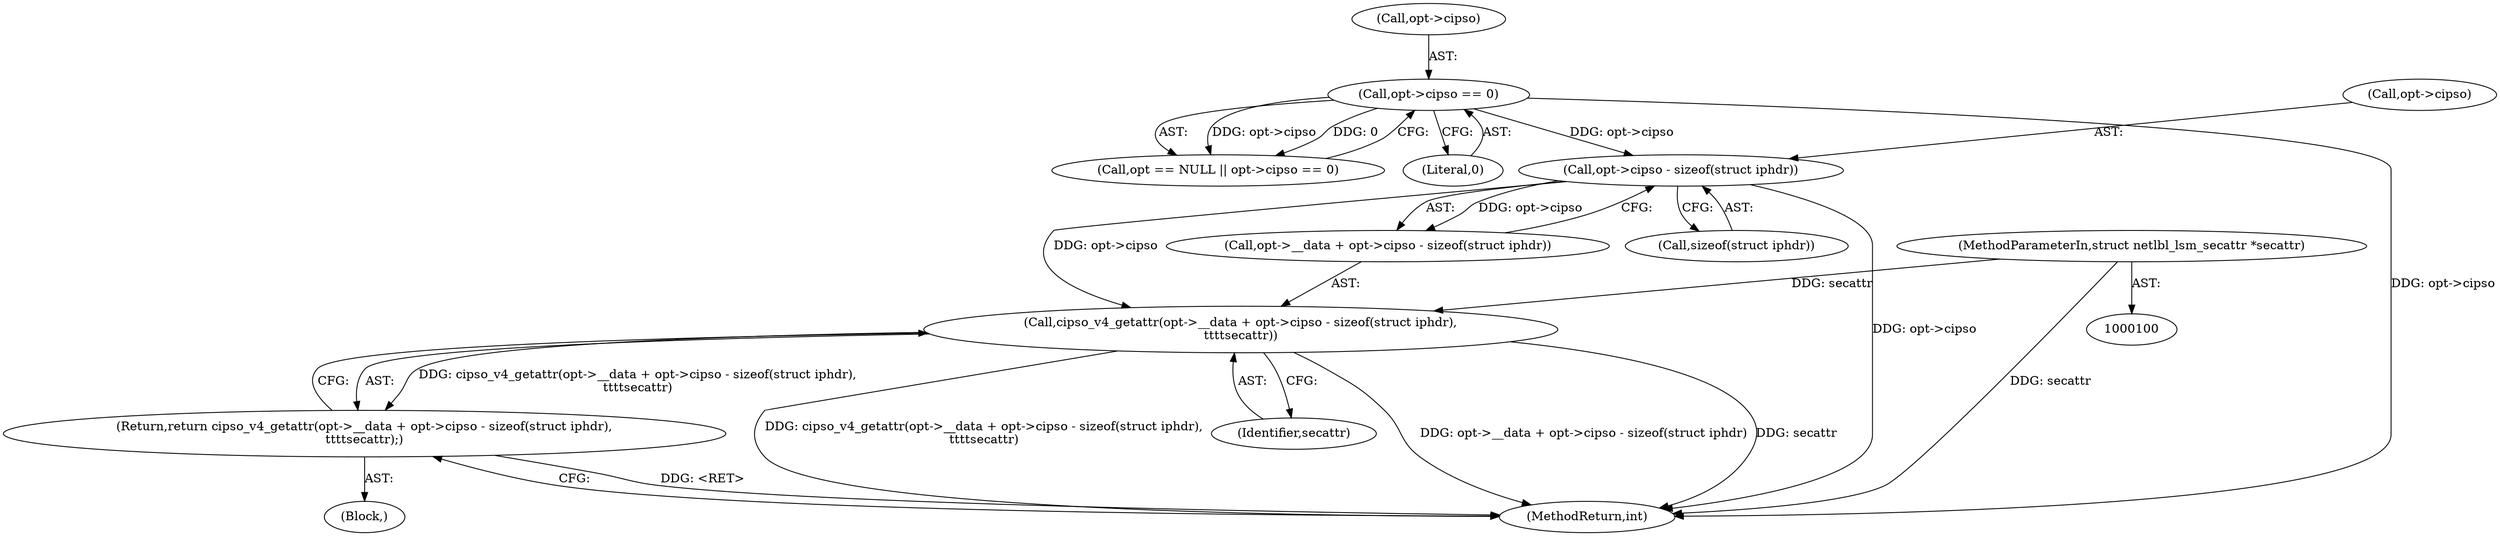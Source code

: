 digraph "1_linux_f6d8bd051c391c1c0458a30b2a7abcd939329259_9@pointer" {
"1000125" [label="(Call,cipso_v4_getattr(opt->__data + opt->cipso - sizeof(struct iphdr),\n\t\t\t\tsecattr))"];
"1000130" [label="(Call,opt->cipso - sizeof(struct iphdr))"];
"1000116" [label="(Call,opt->cipso == 0)"];
"1000102" [label="(MethodParameterIn,struct netlbl_lsm_secattr *secattr)"];
"1000124" [label="(Return,return cipso_v4_getattr(opt->__data + opt->cipso - sizeof(struct iphdr),\n\t\t\t\tsecattr);)"];
"1000102" [label="(MethodParameterIn,struct netlbl_lsm_secattr *secattr)"];
"1000130" [label="(Call,opt->cipso - sizeof(struct iphdr))"];
"1000126" [label="(Call,opt->__data + opt->cipso - sizeof(struct iphdr))"];
"1000112" [label="(Call,opt == NULL || opt->cipso == 0)"];
"1000136" [label="(Identifier,secattr)"];
"1000125" [label="(Call,cipso_v4_getattr(opt->__data + opt->cipso - sizeof(struct iphdr),\n\t\t\t\tsecattr))"];
"1000103" [label="(Block,)"];
"1000124" [label="(Return,return cipso_v4_getattr(opt->__data + opt->cipso - sizeof(struct iphdr),\n\t\t\t\tsecattr);)"];
"1000134" [label="(Call,sizeof(struct iphdr))"];
"1000116" [label="(Call,opt->cipso == 0)"];
"1000120" [label="(Literal,0)"];
"1000131" [label="(Call,opt->cipso)"];
"1000117" [label="(Call,opt->cipso)"];
"1000137" [label="(MethodReturn,int)"];
"1000125" -> "1000124"  [label="AST: "];
"1000125" -> "1000136"  [label="CFG: "];
"1000126" -> "1000125"  [label="AST: "];
"1000136" -> "1000125"  [label="AST: "];
"1000124" -> "1000125"  [label="CFG: "];
"1000125" -> "1000137"  [label="DDG: cipso_v4_getattr(opt->__data + opt->cipso - sizeof(struct iphdr),\n\t\t\t\tsecattr)"];
"1000125" -> "1000137"  [label="DDG: opt->__data + opt->cipso - sizeof(struct iphdr)"];
"1000125" -> "1000137"  [label="DDG: secattr"];
"1000125" -> "1000124"  [label="DDG: cipso_v4_getattr(opt->__data + opt->cipso - sizeof(struct iphdr),\n\t\t\t\tsecattr)"];
"1000130" -> "1000125"  [label="DDG: opt->cipso"];
"1000102" -> "1000125"  [label="DDG: secattr"];
"1000130" -> "1000126"  [label="AST: "];
"1000130" -> "1000134"  [label="CFG: "];
"1000131" -> "1000130"  [label="AST: "];
"1000134" -> "1000130"  [label="AST: "];
"1000126" -> "1000130"  [label="CFG: "];
"1000130" -> "1000137"  [label="DDG: opt->cipso"];
"1000130" -> "1000126"  [label="DDG: opt->cipso"];
"1000116" -> "1000130"  [label="DDG: opt->cipso"];
"1000116" -> "1000112"  [label="AST: "];
"1000116" -> "1000120"  [label="CFG: "];
"1000117" -> "1000116"  [label="AST: "];
"1000120" -> "1000116"  [label="AST: "];
"1000112" -> "1000116"  [label="CFG: "];
"1000116" -> "1000137"  [label="DDG: opt->cipso"];
"1000116" -> "1000112"  [label="DDG: opt->cipso"];
"1000116" -> "1000112"  [label="DDG: 0"];
"1000102" -> "1000100"  [label="AST: "];
"1000102" -> "1000137"  [label="DDG: secattr"];
"1000124" -> "1000103"  [label="AST: "];
"1000137" -> "1000124"  [label="CFG: "];
"1000124" -> "1000137"  [label="DDG: <RET>"];
}
